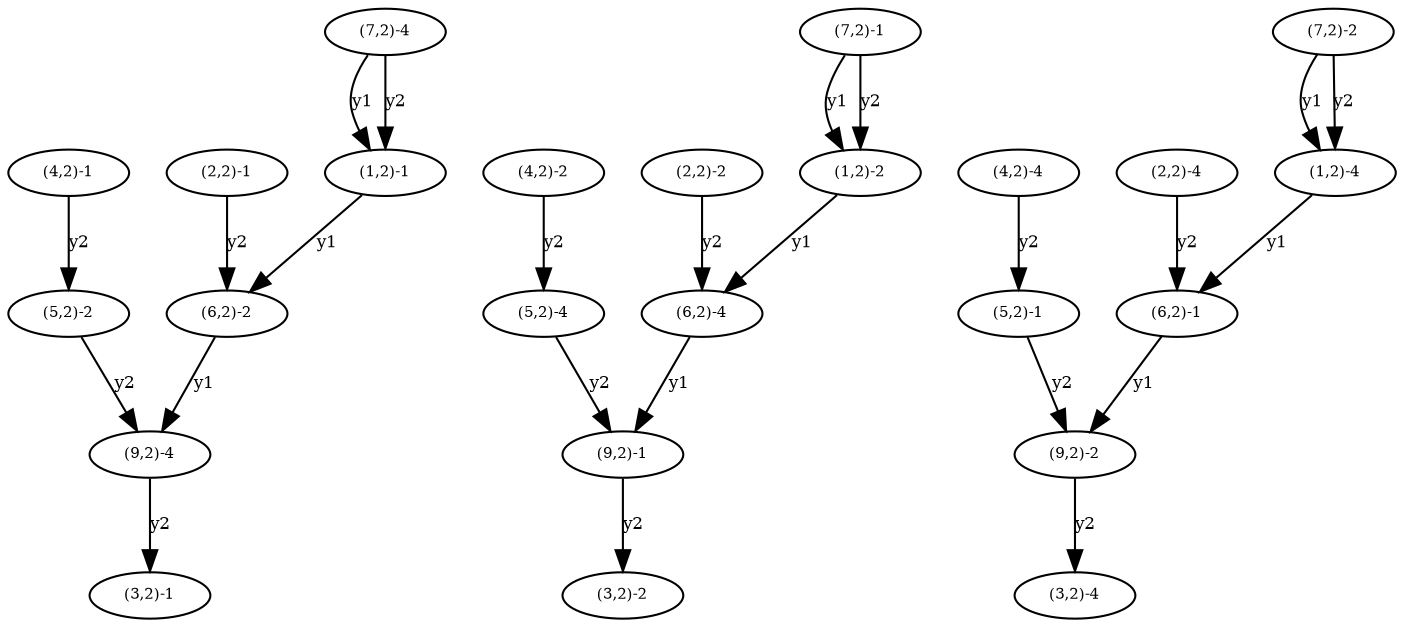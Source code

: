 digraph P12 {
"Hv(1,2)-1" [label="(1,2)-1",fontsize=7,width=.01,height=.01];
"Hv(1,2)-1" -> "Hv(6,2)-2" [label="y1",fontsize=8];
"Hv(1,2)-2" [label="(1,2)-2",fontsize=7,width=.01,height=.01];
"Hv(1,2)-2" -> "Hv(6,2)-4" [label="y1",fontsize=8];
"Hv(1,2)-4" [label="(1,2)-4",fontsize=7,width=.01,height=.01];
"Hv(1,2)-4" -> "Hv(6,2)-1" [label="y1",fontsize=8];
"Hv(2,2)-1" [label="(2,2)-1",fontsize=7,width=.01,height=.01];
"Hv(2,2)-1" -> "Hv(6,2)-2" [label="y2",fontsize=8];
"Hv(2,2)-2" [label="(2,2)-2",fontsize=7,width=.01,height=.01];
"Hv(2,2)-2" -> "Hv(6,2)-4" [label="y2",fontsize=8];
"Hv(2,2)-4" [label="(2,2)-4",fontsize=7,width=.01,height=.01];
"Hv(2,2)-4" -> "Hv(6,2)-1" [label="y2",fontsize=8];
"Hv(3,2)-1" [label="(3,2)-1",fontsize=7,width=.01,height=.01];
"Hv(3,2)-2" [label="(3,2)-2",fontsize=7,width=.01,height=.01];
"Hv(3,2)-4" [label="(3,2)-4",fontsize=7,width=.01,height=.01];
"Hv(4,2)-1" [label="(4,2)-1",fontsize=7,width=.01,height=.01];
"Hv(4,2)-1" -> "Hv(5,2)-2" [label="y2",fontsize=8];
"Hv(4,2)-2" [label="(4,2)-2",fontsize=7,width=.01,height=.01];
"Hv(4,2)-2" -> "Hv(5,2)-4" [label="y2",fontsize=8];
"Hv(4,2)-4" [label="(4,2)-4",fontsize=7,width=.01,height=.01];
"Hv(4,2)-4" -> "Hv(5,2)-1" [label="y2",fontsize=8];
"Hv(5,2)-1" [label="(5,2)-1",fontsize=7,width=.01,height=.01];
"Hv(5,2)-1" -> "Hv(9,2)-2" [label="y2",fontsize=8];
"Hv(5,2)-2" [label="(5,2)-2",fontsize=7,width=.01,height=.01];
"Hv(5,2)-2" -> "Hv(9,2)-4" [label="y2",fontsize=8];
"Hv(5,2)-4" [label="(5,2)-4",fontsize=7,width=.01,height=.01];
"Hv(5,2)-4" -> "Hv(9,2)-1" [label="y2",fontsize=8];
"Hv(6,2)-1" [label="(6,2)-1",fontsize=7,width=.01,height=.01];
"Hv(6,2)-1" -> "Hv(9,2)-2" [label="y1",fontsize=8];
"Hv(6,2)-2" [label="(6,2)-2",fontsize=7,width=.01,height=.01];
"Hv(6,2)-2" -> "Hv(9,2)-4" [label="y1",fontsize=8];
"Hv(6,2)-4" [label="(6,2)-4",fontsize=7,width=.01,height=.01];
"Hv(6,2)-4" -> "Hv(9,2)-1" [label="y1",fontsize=8];
"Hv(7,2)-1" [label="(7,2)-1",fontsize=7,width=.01,height=.01];
"Hv(7,2)-1" -> "Hv(1,2)-2" [label="y1",fontsize=8];
"Hv(7,2)-1" -> "Hv(1,2)-2" [label="y2",fontsize=8];
"Hv(7,2)-2" [label="(7,2)-2",fontsize=7,width=.01,height=.01];
"Hv(7,2)-2" -> "Hv(1,2)-4" [label="y1",fontsize=8];
"Hv(7,2)-2" -> "Hv(1,2)-4" [label="y2",fontsize=8];
"Hv(7,2)-4" [label="(7,2)-4",fontsize=7,width=.01,height=.01];
"Hv(7,2)-4" -> "Hv(1,2)-1" [label="y1",fontsize=8];
"Hv(7,2)-4" -> "Hv(1,2)-1" [label="y2",fontsize=8];
"Hv(9,2)-1" [label="(9,2)-1",fontsize=7,width=.01,height=.01];
"Hv(9,2)-1" -> "Hv(3,2)-2" [label="y2",fontsize=8];
"Hv(9,2)-2" [label="(9,2)-2",fontsize=7,width=.01,height=.01];
"Hv(9,2)-2" -> "Hv(3,2)-4" [label="y2",fontsize=8];
"Hv(9,2)-4" [label="(9,2)-4",fontsize=7,width=.01,height=.01];
"Hv(9,2)-4" -> "Hv(3,2)-1" [label="y2",fontsize=8];}